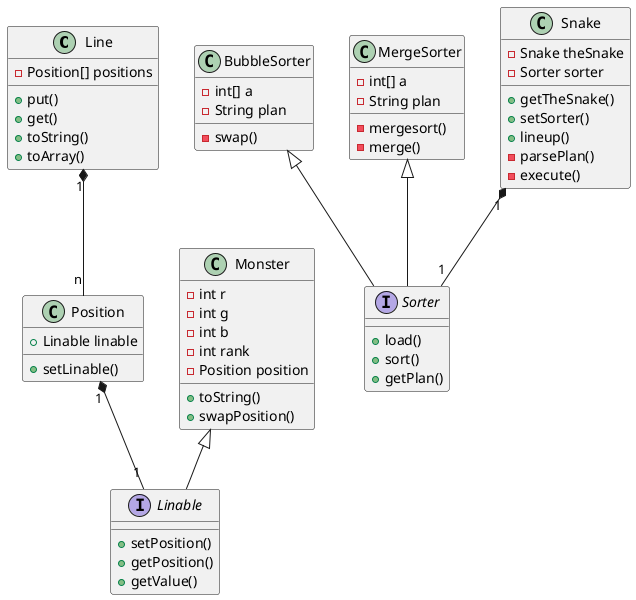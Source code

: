 @startuml class2



class Line
{
    - Position[] positions
    + put()
    + get()
    + toString()
    + toArray()
}

class Position
{
    + Linable linable
    + setLinable()
}

interface Linable
{
    + setPosition()
    + getPosition()
    + getValue()
}

Line "1" *-- "n" Position
Position "1" *-- "1" Linable

class BubbleSorter
{
    - int[] a
    - String plan
    - swap()
}

class MergeSorter
{
    - int[] a
    - String plan
    - mergesort()
    - merge()
}

interface Sorter
{
    + load()
    + sort()
    + getPlan()
}

BubbleSorter <|--Sorter
MergeSorter <|--Sorter

class Monster
{
    - int r
    - int g
    - int b
    - int rank
    - Position position
    + toString()
    + swapPosition()
}

Monster <|-- Linable

class Snake
{
    - Snake theSnake
    - Sorter sorter
    + getTheSnake()
    + setSorter()
    + lineup()
    - parsePlan()
    - execute()
}

Snake "1" *-- "1" Sorter

@enduml